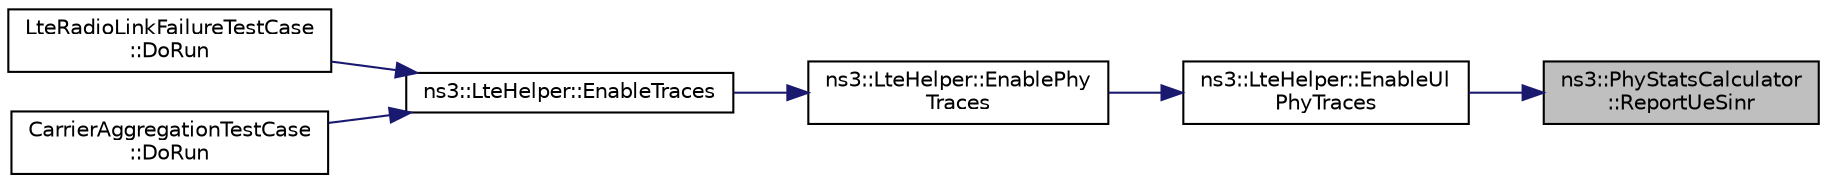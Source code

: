 digraph "ns3::PhyStatsCalculator::ReportUeSinr"
{
 // LATEX_PDF_SIZE
  edge [fontname="Helvetica",fontsize="10",labelfontname="Helvetica",labelfontsize="10"];
  node [fontname="Helvetica",fontsize="10",shape=record];
  rankdir="RL";
  Node1 [label="ns3::PhyStatsCalculator\l::ReportUeSinr",height=0.2,width=0.4,color="black", fillcolor="grey75", style="filled", fontcolor="black",tooltip="Notifies the stats calculator that an UE SINR report has occurred."];
  Node1 -> Node2 [dir="back",color="midnightblue",fontsize="10",style="solid",fontname="Helvetica"];
  Node2 [label="ns3::LteHelper::EnableUl\lPhyTraces",height=0.2,width=0.4,color="black", fillcolor="white", style="filled",URL="$classns3_1_1_lte_helper.html#a054448bb5bd549f61462fc124578049c",tooltip="Enable trace sinks for UL PHY layer."];
  Node2 -> Node3 [dir="back",color="midnightblue",fontsize="10",style="solid",fontname="Helvetica"];
  Node3 [label="ns3::LteHelper::EnablePhy\lTraces",height=0.2,width=0.4,color="black", fillcolor="white", style="filled",URL="$classns3_1_1_lte_helper.html#ad6d7edf234d29f7b8363e9ebf73fe32e",tooltip="Enable trace sinks for PHY layer."];
  Node3 -> Node4 [dir="back",color="midnightblue",fontsize="10",style="solid",fontname="Helvetica"];
  Node4 [label="ns3::LteHelper::EnableTraces",height=0.2,width=0.4,color="black", fillcolor="white", style="filled",URL="$classns3_1_1_lte_helper.html#aeb70fd96f1c58806a5b7ad9f68a795e0",tooltip="Enables trace sinks for PHY, MAC, RLC and PDCP."];
  Node4 -> Node5 [dir="back",color="midnightblue",fontsize="10",style="solid",fontname="Helvetica"];
  Node5 [label="LteRadioLinkFailureTestCase\l::DoRun",height=0.2,width=0.4,color="black", fillcolor="white", style="filled",URL="$class_lte_radio_link_failure_test_case.html#ae7e2b1f96fbb5c77477c9b5b5905f347",tooltip="Setup the simulation according to the configuration set by the class constructor, run it,..."];
  Node4 -> Node6 [dir="back",color="midnightblue",fontsize="10",style="solid",fontname="Helvetica"];
  Node6 [label="CarrierAggregationTestCase\l::DoRun",height=0.2,width=0.4,color="black", fillcolor="white", style="filled",URL="$class_carrier_aggregation_test_case.html#a20f3e28f3a6dd2919e51e508b78afa59",tooltip="Implementation to actually run this TestCase."];
}
